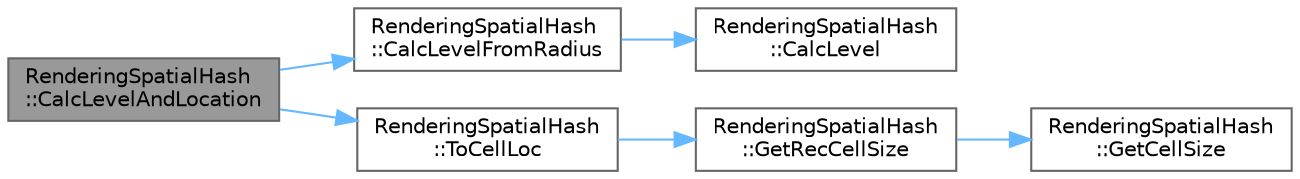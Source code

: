 digraph "RenderingSpatialHash::CalcLevelAndLocation"
{
 // INTERACTIVE_SVG=YES
 // LATEX_PDF_SIZE
  bgcolor="transparent";
  edge [fontname=Helvetica,fontsize=10,labelfontname=Helvetica,labelfontsize=10];
  node [fontname=Helvetica,fontsize=10,shape=box,height=0.2,width=0.4];
  rankdir="LR";
  Node1 [id="Node000001",label="RenderingSpatialHash\l::CalcLevelAndLocation",height=0.2,width=0.4,color="gray40", fillcolor="grey60", style="filled", fontcolor="black",tooltip=" "];
  Node1 -> Node2 [id="edge1_Node000001_Node000002",color="steelblue1",style="solid",tooltip=" "];
  Node2 [id="Node000002",label="RenderingSpatialHash\l::CalcLevelFromRadius",height=0.2,width=0.4,color="grey40", fillcolor="white", style="filled",URL="$dd/df6/namespaceRenderingSpatialHash.html#a20047b2e04a24db235c9c9aedf4aa562",tooltip=" "];
  Node2 -> Node3 [id="edge2_Node000002_Node000003",color="steelblue1",style="solid",tooltip=" "];
  Node3 [id="Node000003",label="RenderingSpatialHash\l::CalcLevel",height=0.2,width=0.4,color="grey40", fillcolor="white", style="filled",URL="$dd/df6/namespaceRenderingSpatialHash.html#a9126e4634e91f90a4032a48790117eea",tooltip=" "];
  Node1 -> Node4 [id="edge3_Node000001_Node000004",color="steelblue1",style="solid",tooltip=" "];
  Node4 [id="Node000004",label="RenderingSpatialHash\l::ToCellLoc",height=0.2,width=0.4,color="grey40", fillcolor="white", style="filled",URL="$dd/df6/namespaceRenderingSpatialHash.html#a35c9637bc496f215093ed2e49080ae04",tooltip=" "];
  Node4 -> Node5 [id="edge4_Node000004_Node000005",color="steelblue1",style="solid",tooltip=" "];
  Node5 [id="Node000005",label="RenderingSpatialHash\l::GetRecCellSize",height=0.2,width=0.4,color="grey40", fillcolor="white", style="filled",URL="$dd/df6/namespaceRenderingSpatialHash.html#abb69bde79afb41729eb8a6dc6086bdc2",tooltip=" "];
  Node5 -> Node6 [id="edge5_Node000005_Node000006",color="steelblue1",style="solid",tooltip=" "];
  Node6 [id="Node000006",label="RenderingSpatialHash\l::GetCellSize",height=0.2,width=0.4,color="grey40", fillcolor="white", style="filled",URL="$dd/df6/namespaceRenderingSpatialHash.html#acec085ec79d99ae78af426a7a392e798",tooltip=" "];
}
